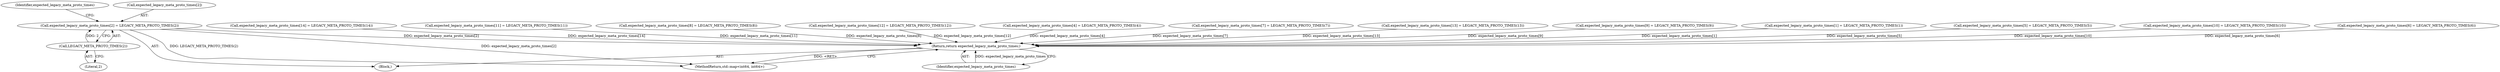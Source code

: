 digraph "1_Chrome_19190765882e272a6a2162c89acdb29110f7e3cf_26@array" {
"1000109" [label="(Call,expected_legacy_meta_proto_times[2] = LEGACY_META_PROTO_TIMES(2))"];
"1000113" [label="(Call,LEGACY_META_PROTO_TIMES(2))"];
"1000181" [label="(Return,return expected_legacy_meta_proto_times;)"];
"1000109" [label="(Call,expected_legacy_meta_proto_times[2] = LEGACY_META_PROTO_TIMES(2))"];
"1000121" [label="(Call,expected_legacy_meta_proto_times[5] = LEGACY_META_PROTO_TIMES(5))"];
"1000151" [label="(Call,expected_legacy_meta_proto_times[10] = LEGACY_META_PROTO_TIMES(10))"];
"1000101" [label="(Block,)"];
"1000127" [label="(Call,expected_legacy_meta_proto_times[6] = LEGACY_META_PROTO_TIMES(6))"];
"1000175" [label="(Call,expected_legacy_meta_proto_times[14] = LEGACY_META_PROTO_TIMES(14))"];
"1000157" [label="(Call,expected_legacy_meta_proto_times[11] = LEGACY_META_PROTO_TIMES(11))"];
"1000139" [label="(Call,expected_legacy_meta_proto_times[8] = LEGACY_META_PROTO_TIMES(8))"];
"1000182" [label="(Identifier,expected_legacy_meta_proto_times)"];
"1000114" [label="(Literal,2)"];
"1000163" [label="(Call,expected_legacy_meta_proto_times[12] = LEGACY_META_PROTO_TIMES(12))"];
"1000115" [label="(Call,expected_legacy_meta_proto_times[4] = LEGACY_META_PROTO_TIMES(4))"];
"1000133" [label="(Call,expected_legacy_meta_proto_times[7] = LEGACY_META_PROTO_TIMES(7))"];
"1000183" [label="(MethodReturn,std::map<int64, int64>)"];
"1000113" [label="(Call,LEGACY_META_PROTO_TIMES(2))"];
"1000169" [label="(Call,expected_legacy_meta_proto_times[13] = LEGACY_META_PROTO_TIMES(13))"];
"1000145" [label="(Call,expected_legacy_meta_proto_times[9] = LEGACY_META_PROTO_TIMES(9))"];
"1000103" [label="(Call,expected_legacy_meta_proto_times[1] = LEGACY_META_PROTO_TIMES(1))"];
"1000117" [label="(Identifier,expected_legacy_meta_proto_times)"];
"1000181" [label="(Return,return expected_legacy_meta_proto_times;)"];
"1000110" [label="(Call,expected_legacy_meta_proto_times[2])"];
"1000109" -> "1000101"  [label="AST: "];
"1000109" -> "1000113"  [label="CFG: "];
"1000110" -> "1000109"  [label="AST: "];
"1000113" -> "1000109"  [label="AST: "];
"1000117" -> "1000109"  [label="CFG: "];
"1000109" -> "1000183"  [label="DDG: LEGACY_META_PROTO_TIMES(2)"];
"1000109" -> "1000183"  [label="DDG: expected_legacy_meta_proto_times[2]"];
"1000113" -> "1000109"  [label="DDG: 2"];
"1000109" -> "1000181"  [label="DDG: expected_legacy_meta_proto_times[2]"];
"1000113" -> "1000114"  [label="CFG: "];
"1000114" -> "1000113"  [label="AST: "];
"1000181" -> "1000101"  [label="AST: "];
"1000181" -> "1000182"  [label="CFG: "];
"1000182" -> "1000181"  [label="AST: "];
"1000183" -> "1000181"  [label="CFG: "];
"1000181" -> "1000183"  [label="DDG: <RET>"];
"1000182" -> "1000181"  [label="DDG: expected_legacy_meta_proto_times"];
"1000163" -> "1000181"  [label="DDG: expected_legacy_meta_proto_times[12]"];
"1000103" -> "1000181"  [label="DDG: expected_legacy_meta_proto_times[1]"];
"1000175" -> "1000181"  [label="DDG: expected_legacy_meta_proto_times[14]"];
"1000121" -> "1000181"  [label="DDG: expected_legacy_meta_proto_times[5]"];
"1000169" -> "1000181"  [label="DDG: expected_legacy_meta_proto_times[13]"];
"1000127" -> "1000181"  [label="DDG: expected_legacy_meta_proto_times[6]"];
"1000145" -> "1000181"  [label="DDG: expected_legacy_meta_proto_times[9]"];
"1000115" -> "1000181"  [label="DDG: expected_legacy_meta_proto_times[4]"];
"1000139" -> "1000181"  [label="DDG: expected_legacy_meta_proto_times[8]"];
"1000151" -> "1000181"  [label="DDG: expected_legacy_meta_proto_times[10]"];
"1000157" -> "1000181"  [label="DDG: expected_legacy_meta_proto_times[11]"];
"1000133" -> "1000181"  [label="DDG: expected_legacy_meta_proto_times[7]"];
}
